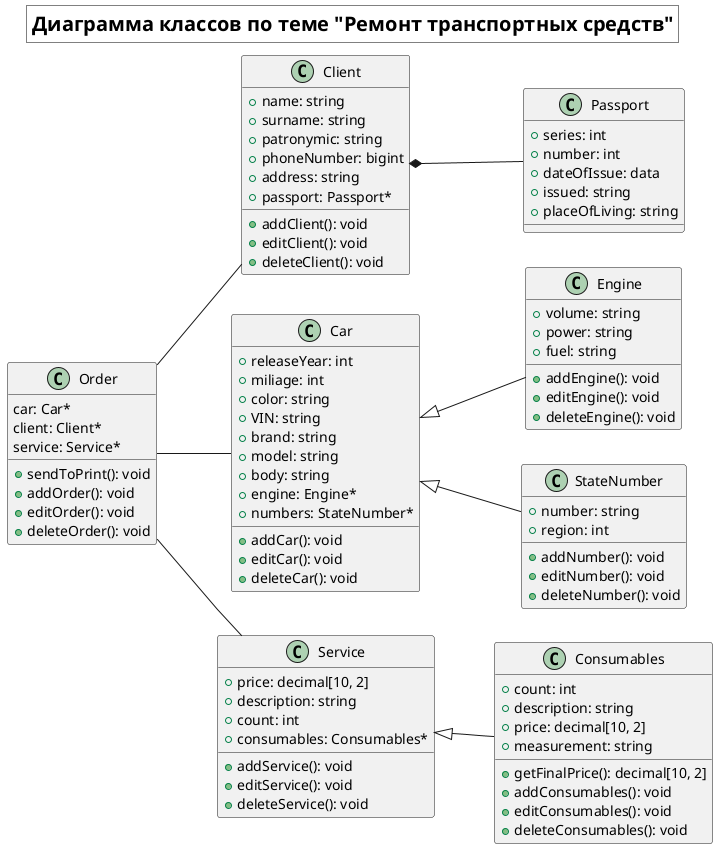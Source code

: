 @startuml Диаграмма классов

skinparam TitleFontSize 20
skinparam TitleBorderColor Grey

skinparam Linetype polyline

title 
Диаграмма классов по теме "Ремонт транспортных средств"
end title

left to right direction

class "Client" as client {
    +name: string
    +surname: string
    +patronymic: string
    +phoneNumber: bigint
    +address: string
    +passport: Passport*

    +addClient(): void
    +editClient(): void
    +deleteClient(): void
}

class "Passport" as passport {
    +series: int
    +number: int
    +dateOfIssue: data
    +issued: string
    +placeOfLiving: string

}

client *-- passport

class "Car" as car {
    +releaseYear: int
    +miliage: int
    +color: string
    +VIN: string
    +brand: string
    +model: string
    +body: string
    +engine: Engine*
    +numbers: StateNumber*

    +addCar(): void
    +editCar(): void
    +deleteCar(): void
}

class "Engine" as engine {
    +volume: string
    +power: string
    +fuel: string

    +addEngine(): void
    +editEngine(): void
    +deleteEngine(): void
}

class "StateNumber" as number {
    +number: string
    +region: int

    +addNumber(): void
    +editNumber(): void
    +deleteNumber(): void
}

car <|-- engine
car <|-- number

class "Service" as service {
    +price: decimal[10, 2]
    +description: string
    +count: int
    +consumables: Consumables*

    +addService(): void
    +editService(): void
    +deleteService(): void
}

class "Consumables" as consumables {
    +count: int
    +description: string
    +price: decimal[10, 2]
    +measurement: string

    +getFinalPrice(): decimal[10, 2]
    +addConsumables(): void
    +editConsumables(): void
    +deleteConsumables(): void
}

service <|-- consumables

class "Order" as order {
    car: Car*
    client: Client*
    service: Service*

    +sendToPrint(): void
    +addOrder(): void
    +editOrder(): void
    +deleteOrder(): void
}

order -- client
order -- car
order -- service

@enduml


-- 1.CREATE TABLE
-- 2.INSERT(добавление строки)
-- 3.DELETE(удаление строки)
-- 4.UPDATE(изменение строки)
-- 5.SELECT
-- 6.Добавление вторичного ключа
-- 7.Добавление колонки в таблицу
-- 8.Удаление колонки из таблицы
-- 9.Очистить таблицу
